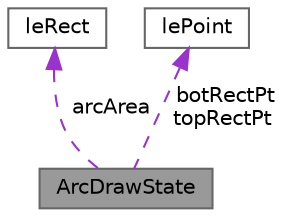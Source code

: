 digraph "ArcDrawState"
{
 // INTERACTIVE_SVG=YES
 // LATEX_PDF_SIZE
  bgcolor="transparent";
  edge [fontname=Helvetica,fontsize=10,labelfontname=Helvetica,labelfontsize=10];
  node [fontname=Helvetica,fontsize=10,shape=box,height=0.2,width=0.4];
  Node1 [label="ArcDrawState",height=0.2,width=0.4,color="gray40", fillcolor="grey60", style="filled", fontcolor="black",tooltip=" "];
  Node2 -> Node1 [dir="back",color="darkorchid3",style="dashed",label=" arcArea" ];
  Node2 [label="leRect",height=0.2,width=0.4,color="gray40", fillcolor="white", style="filled",URL="$structleRect.html",tooltip="This struct represents a rectangle."];
  Node3 -> Node1 [dir="back",color="darkorchid3",style="dashed",label=" botRectPt\ntopRectPt" ];
  Node3 [label="lePoint",height=0.2,width=0.4,color="gray40", fillcolor="white", style="filled",URL="$structlePoint.html",tooltip="This structure represents a integer Cartesian point."];
}
